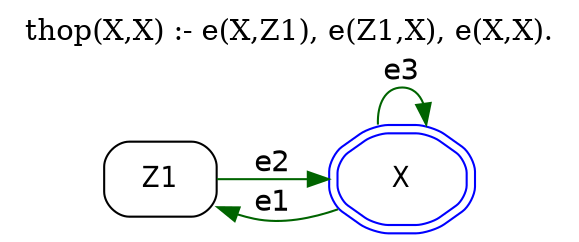 digraph G {
	graph [bb="0,0,236,100",
		label="thop(X,X) :- e(X,Z1), e(Z1,X), e(X,X).",
		labelloc=t,
		lheight=0.21,
		lp="118,88.5",
		lwidth=3.06,
		rankdir=LR
	];
	node [label="\N"];
	Z1	 [fontname="Helvetica-Narrow",
		height=0.5,
		pos="61,22",
		shape=box,
		style=rounded,
		width=0.75];
	X	 [color=blue,
		fontname="Helvetica-Narrow",
		height=0.61111,
		pos="171,22",
		shape=doubleoctagon,
		style=rounded,
		width=0.86111];
	Z1 -> X	 [color=darkgreen,
		fontname=helvetica,
		label=e2,
		lp="114,29.5",
		pos="e,139.84,22 88.191,22 100.66,22 115.72,22 129.56,22"];
	X -> Z1	 [color=darkgreen,
		fontname=helvetica,
		label=e1,
		lp="114,10.5",
		pos="e,88.049,8.5411 145.63,8.6161 133.71,3.8788 119.25,0.3171 106,3 103.19,3.5679 100.35,4.3164 97.517,5.1878"];
	X -> X	 [color=darkgreen,
		fontname=helvetica,
		label=e3,
		lp="171,69.5",
		pos="e,181.37,44.212 160.63,44.212 159.78,53.795 163.23,62 171,62 175.73,62 178.86,58.953 180.4,54.405"];
}
